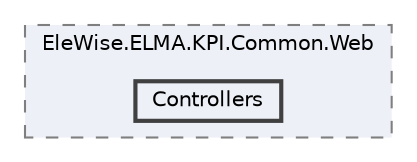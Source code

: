 digraph "Web/Modules/EleWise.ELMA.KPI.Common.Web/Controllers"
{
 // LATEX_PDF_SIZE
  bgcolor="transparent";
  edge [fontname=Helvetica,fontsize=10,labelfontname=Helvetica,labelfontsize=10];
  node [fontname=Helvetica,fontsize=10,shape=box,height=0.2,width=0.4];
  compound=true
  subgraph clusterdir_dc0931c3dd765275962cf2e995cc45f0 {
    graph [ bgcolor="#edf0f7", pencolor="grey50", label="EleWise.ELMA.KPI.Common.Web", fontname=Helvetica,fontsize=10 style="filled,dashed", URL="dir_dc0931c3dd765275962cf2e995cc45f0.html",tooltip=""]
  dir_9d7ccad68846c057762442849e8fa330 [label="Controllers", fillcolor="#edf0f7", color="grey25", style="filled,bold", URL="dir_9d7ccad68846c057762442849e8fa330.html",tooltip=""];
  }
}

